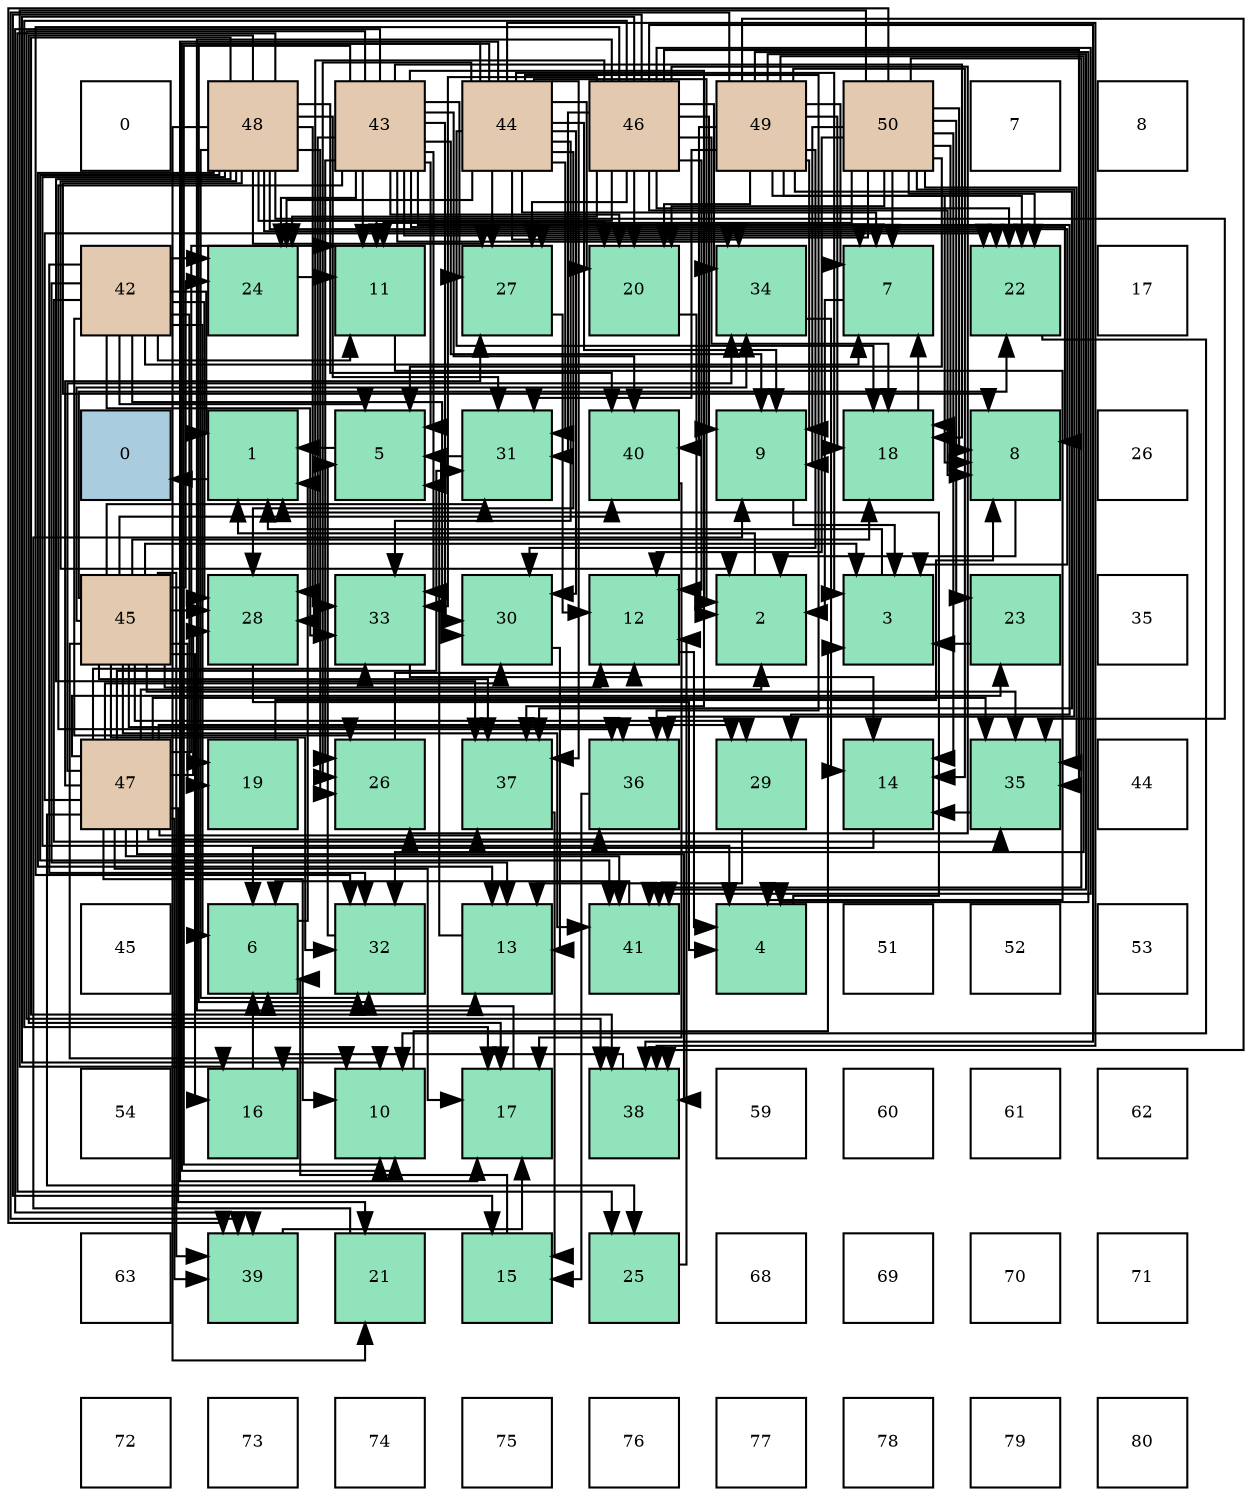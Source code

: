 digraph layout{
 rankdir=TB;
 splines=ortho;
 node [style=filled shape=square fixedsize=true width=0.6];
0[label="0", fontsize=8, fillcolor="#ffffff"];
1[label="48", fontsize=8, fillcolor="#e3c9af"];
2[label="43", fontsize=8, fillcolor="#e3c9af"];
3[label="44", fontsize=8, fillcolor="#e3c9af"];
4[label="46", fontsize=8, fillcolor="#e3c9af"];
5[label="49", fontsize=8, fillcolor="#e3c9af"];
6[label="50", fontsize=8, fillcolor="#e3c9af"];
7[label="7", fontsize=8, fillcolor="#ffffff"];
8[label="8", fontsize=8, fillcolor="#ffffff"];
9[label="42", fontsize=8, fillcolor="#e3c9af"];
10[label="24", fontsize=8, fillcolor="#91e3bb"];
11[label="11", fontsize=8, fillcolor="#91e3bb"];
12[label="27", fontsize=8, fillcolor="#91e3bb"];
13[label="20", fontsize=8, fillcolor="#91e3bb"];
14[label="34", fontsize=8, fillcolor="#91e3bb"];
15[label="7", fontsize=8, fillcolor="#91e3bb"];
16[label="22", fontsize=8, fillcolor="#91e3bb"];
17[label="17", fontsize=8, fillcolor="#ffffff"];
18[label="0", fontsize=8, fillcolor="#a9ccde"];
19[label="1", fontsize=8, fillcolor="#91e3bb"];
20[label="5", fontsize=8, fillcolor="#91e3bb"];
21[label="31", fontsize=8, fillcolor="#91e3bb"];
22[label="40", fontsize=8, fillcolor="#91e3bb"];
23[label="9", fontsize=8, fillcolor="#91e3bb"];
24[label="18", fontsize=8, fillcolor="#91e3bb"];
25[label="8", fontsize=8, fillcolor="#91e3bb"];
26[label="26", fontsize=8, fillcolor="#ffffff"];
27[label="45", fontsize=8, fillcolor="#e3c9af"];
28[label="28", fontsize=8, fillcolor="#91e3bb"];
29[label="33", fontsize=8, fillcolor="#91e3bb"];
30[label="30", fontsize=8, fillcolor="#91e3bb"];
31[label="12", fontsize=8, fillcolor="#91e3bb"];
32[label="2", fontsize=8, fillcolor="#91e3bb"];
33[label="3", fontsize=8, fillcolor="#91e3bb"];
34[label="23", fontsize=8, fillcolor="#91e3bb"];
35[label="35", fontsize=8, fillcolor="#ffffff"];
36[label="47", fontsize=8, fillcolor="#e3c9af"];
37[label="19", fontsize=8, fillcolor="#91e3bb"];
38[label="26", fontsize=8, fillcolor="#91e3bb"];
39[label="37", fontsize=8, fillcolor="#91e3bb"];
40[label="36", fontsize=8, fillcolor="#91e3bb"];
41[label="29", fontsize=8, fillcolor="#91e3bb"];
42[label="14", fontsize=8, fillcolor="#91e3bb"];
43[label="35", fontsize=8, fillcolor="#91e3bb"];
44[label="44", fontsize=8, fillcolor="#ffffff"];
45[label="45", fontsize=8, fillcolor="#ffffff"];
46[label="6", fontsize=8, fillcolor="#91e3bb"];
47[label="32", fontsize=8, fillcolor="#91e3bb"];
48[label="13", fontsize=8, fillcolor="#91e3bb"];
49[label="41", fontsize=8, fillcolor="#91e3bb"];
50[label="4", fontsize=8, fillcolor="#91e3bb"];
51[label="51", fontsize=8, fillcolor="#ffffff"];
52[label="52", fontsize=8, fillcolor="#ffffff"];
53[label="53", fontsize=8, fillcolor="#ffffff"];
54[label="54", fontsize=8, fillcolor="#ffffff"];
55[label="16", fontsize=8, fillcolor="#91e3bb"];
56[label="10", fontsize=8, fillcolor="#91e3bb"];
57[label="17", fontsize=8, fillcolor="#91e3bb"];
58[label="38", fontsize=8, fillcolor="#91e3bb"];
59[label="59", fontsize=8, fillcolor="#ffffff"];
60[label="60", fontsize=8, fillcolor="#ffffff"];
61[label="61", fontsize=8, fillcolor="#ffffff"];
62[label="62", fontsize=8, fillcolor="#ffffff"];
63[label="63", fontsize=8, fillcolor="#ffffff"];
64[label="39", fontsize=8, fillcolor="#91e3bb"];
65[label="21", fontsize=8, fillcolor="#91e3bb"];
66[label="15", fontsize=8, fillcolor="#91e3bb"];
67[label="25", fontsize=8, fillcolor="#91e3bb"];
68[label="68", fontsize=8, fillcolor="#ffffff"];
69[label="69", fontsize=8, fillcolor="#ffffff"];
70[label="70", fontsize=8, fillcolor="#ffffff"];
71[label="71", fontsize=8, fillcolor="#ffffff"];
72[label="72", fontsize=8, fillcolor="#ffffff"];
73[label="73", fontsize=8, fillcolor="#ffffff"];
74[label="74", fontsize=8, fillcolor="#ffffff"];
75[label="75", fontsize=8, fillcolor="#ffffff"];
76[label="76", fontsize=8, fillcolor="#ffffff"];
77[label="77", fontsize=8, fillcolor="#ffffff"];
78[label="78", fontsize=8, fillcolor="#ffffff"];
79[label="79", fontsize=8, fillcolor="#ffffff"];
80[label="80", fontsize=8, fillcolor="#ffffff"];
edge [constraint=false, style=vis];19 -> 18;
32 -> 19;
33 -> 19;
50 -> 19;
20 -> 19;
46 -> 19;
15 -> 32;
25 -> 32;
23 -> 33;
56 -> 33;
11 -> 50;
31 -> 50;
48 -> 20;
42 -> 46;
66 -> 46;
55 -> 46;
57 -> 46;
24 -> 15;
37 -> 25;
13 -> 32;
65 -> 23;
16 -> 56;
34 -> 33;
10 -> 11;
67 -> 31;
38 -> 31;
12 -> 31;
28 -> 50;
41 -> 48;
30 -> 48;
21 -> 20;
47 -> 20;
29 -> 42;
14 -> 42;
43 -> 42;
40 -> 66;
39 -> 66;
58 -> 55;
64 -> 57;
22 -> 57;
49 -> 46;
9 -> 19;
9 -> 20;
9 -> 46;
9 -> 15;
9 -> 11;
9 -> 48;
9 -> 37;
9 -> 10;
9 -> 38;
9 -> 28;
9 -> 30;
9 -> 47;
9 -> 29;
9 -> 43;
2 -> 20;
2 -> 15;
2 -> 25;
2 -> 23;
2 -> 56;
2 -> 11;
2 -> 24;
2 -> 13;
2 -> 10;
2 -> 38;
2 -> 12;
2 -> 28;
2 -> 41;
2 -> 30;
2 -> 29;
2 -> 14;
2 -> 40;
2 -> 39;
2 -> 58;
2 -> 64;
2 -> 22;
3 -> 32;
3 -> 33;
3 -> 15;
3 -> 23;
3 -> 56;
3 -> 57;
3 -> 24;
3 -> 13;
3 -> 10;
3 -> 38;
3 -> 12;
3 -> 28;
3 -> 30;
3 -> 21;
3 -> 47;
3 -> 29;
3 -> 14;
3 -> 40;
3 -> 39;
3 -> 58;
27 -> 33;
27 -> 56;
27 -> 31;
27 -> 55;
27 -> 24;
27 -> 37;
27 -> 16;
27 -> 10;
27 -> 28;
27 -> 41;
27 -> 21;
27 -> 47;
27 -> 14;
27 -> 43;
27 -> 40;
27 -> 39;
27 -> 64;
27 -> 22;
27 -> 49;
4 -> 25;
4 -> 23;
4 -> 56;
4 -> 11;
4 -> 31;
4 -> 48;
4 -> 66;
4 -> 57;
4 -> 24;
4 -> 13;
4 -> 16;
4 -> 10;
4 -> 38;
4 -> 12;
4 -> 28;
4 -> 21;
4 -> 47;
4 -> 29;
4 -> 14;
4 -> 43;
4 -> 58;
4 -> 49;
36 -> 32;
36 -> 56;
36 -> 11;
36 -> 57;
36 -> 65;
36 -> 16;
36 -> 34;
36 -> 67;
36 -> 12;
36 -> 28;
36 -> 41;
36 -> 30;
36 -> 21;
36 -> 29;
36 -> 14;
36 -> 43;
36 -> 40;
36 -> 39;
36 -> 58;
36 -> 64;
36 -> 49;
1 -> 32;
1 -> 33;
1 -> 50;
1 -> 25;
1 -> 48;
1 -> 57;
1 -> 13;
1 -> 65;
1 -> 16;
1 -> 67;
1 -> 38;
1 -> 12;
1 -> 21;
1 -> 47;
1 -> 29;
1 -> 43;
1 -> 39;
1 -> 58;
1 -> 22;
1 -> 49;
5 -> 50;
5 -> 15;
5 -> 25;
5 -> 23;
5 -> 42;
5 -> 24;
5 -> 13;
5 -> 16;
5 -> 30;
5 -> 21;
5 -> 47;
5 -> 39;
5 -> 58;
5 -> 64;
5 -> 22;
5 -> 49;
6 -> 20;
6 -> 15;
6 -> 25;
6 -> 23;
6 -> 11;
6 -> 31;
6 -> 42;
6 -> 55;
6 -> 24;
6 -> 13;
6 -> 16;
6 -> 34;
6 -> 12;
6 -> 43;
6 -> 40;
6 -> 64;
6 -> 49;
edge [constraint=true, style=invis];
0 -> 9 -> 18 -> 27 -> 36 -> 45 -> 54 -> 63 -> 72;
1 -> 10 -> 19 -> 28 -> 37 -> 46 -> 55 -> 64 -> 73;
2 -> 11 -> 20 -> 29 -> 38 -> 47 -> 56 -> 65 -> 74;
3 -> 12 -> 21 -> 30 -> 39 -> 48 -> 57 -> 66 -> 75;
4 -> 13 -> 22 -> 31 -> 40 -> 49 -> 58 -> 67 -> 76;
5 -> 14 -> 23 -> 32 -> 41 -> 50 -> 59 -> 68 -> 77;
6 -> 15 -> 24 -> 33 -> 42 -> 51 -> 60 -> 69 -> 78;
7 -> 16 -> 25 -> 34 -> 43 -> 52 -> 61 -> 70 -> 79;
8 -> 17 -> 26 -> 35 -> 44 -> 53 -> 62 -> 71 -> 80;
rank = same {0 -> 1 -> 2 -> 3 -> 4 -> 5 -> 6 -> 7 -> 8};
rank = same {9 -> 10 -> 11 -> 12 -> 13 -> 14 -> 15 -> 16 -> 17};
rank = same {18 -> 19 -> 20 -> 21 -> 22 -> 23 -> 24 -> 25 -> 26};
rank = same {27 -> 28 -> 29 -> 30 -> 31 -> 32 -> 33 -> 34 -> 35};
rank = same {36 -> 37 -> 38 -> 39 -> 40 -> 41 -> 42 -> 43 -> 44};
rank = same {45 -> 46 -> 47 -> 48 -> 49 -> 50 -> 51 -> 52 -> 53};
rank = same {54 -> 55 -> 56 -> 57 -> 58 -> 59 -> 60 -> 61 -> 62};
rank = same {63 -> 64 -> 65 -> 66 -> 67 -> 68 -> 69 -> 70 -> 71};
rank = same {72 -> 73 -> 74 -> 75 -> 76 -> 77 -> 78 -> 79 -> 80};
}
